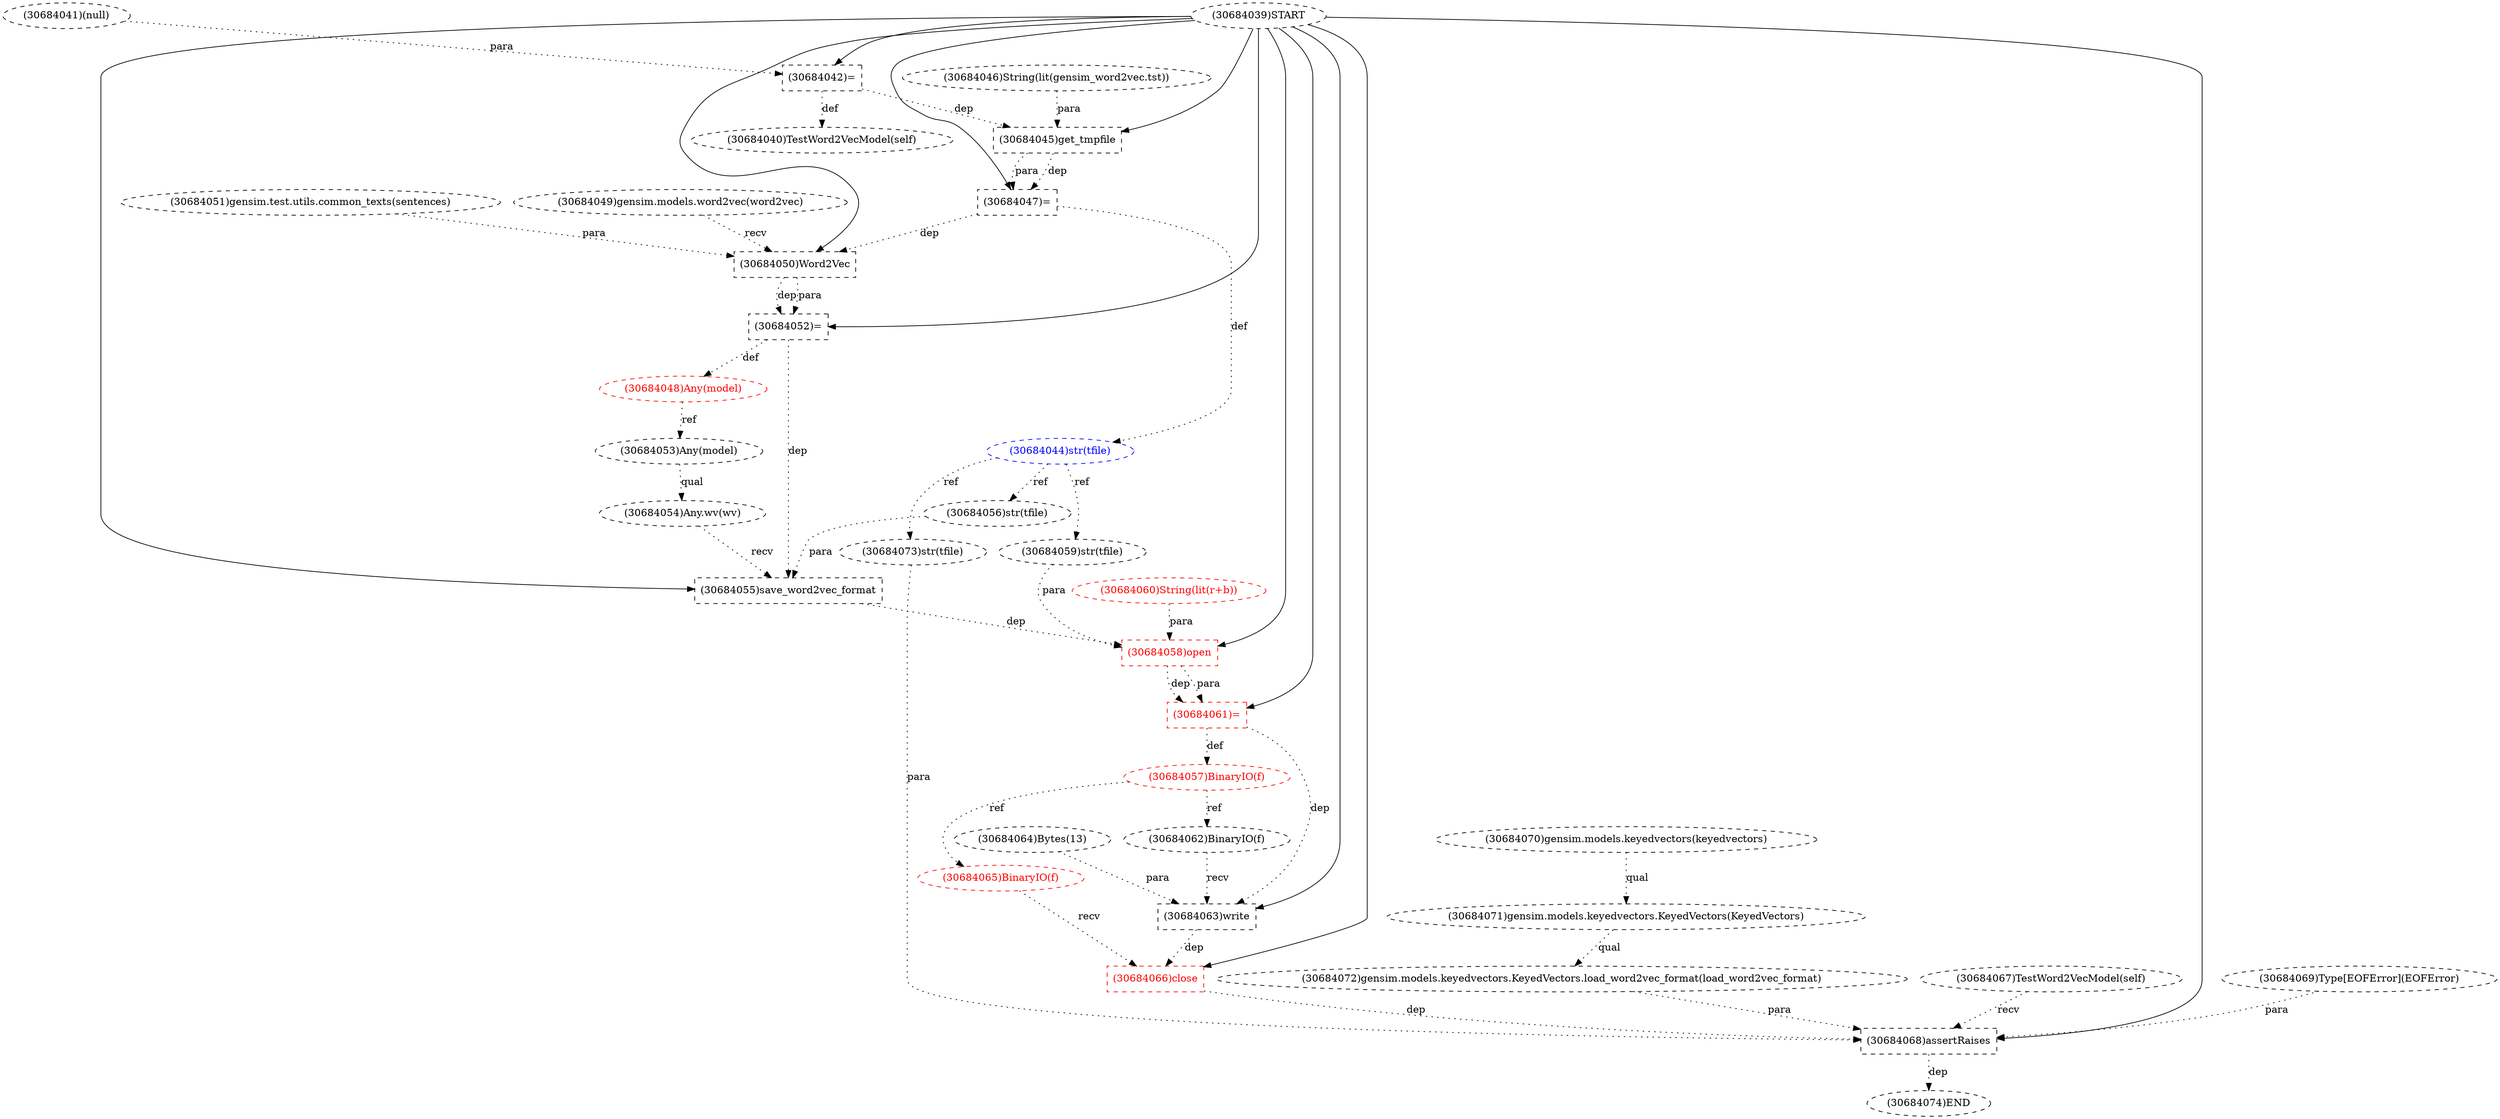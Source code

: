 digraph G {
1 [label="(30684073)str(tfile)" shape=ellipse style=dashed]
2 [label="(30684059)str(tfile)" shape=ellipse style=dashed]
3 [label="(30684040)TestWord2VecModel(self)" shape=ellipse style=dashed]
4 [label="(30684050)Word2Vec" shape=box style=dashed]
5 [label="(30684054)Any.wv(wv)" shape=ellipse style=dashed]
6 [label="(30684058)open" shape=box style=dashed color=red fontcolor=red]
7 [label="(30684044)str(tfile)" shape=ellipse style=dashed color=blue fontcolor=blue]
8 [label="(30684053)Any(model)" shape=ellipse style=dashed]
9 [label="(30684048)Any(model)" shape=ellipse style=dashed color=red fontcolor=red]
10 [label="(30684066)close" shape=box style=dashed color=red fontcolor=red]
11 [label="(30684072)gensim.models.keyedvectors.KeyedVectors.load_word2vec_format(load_word2vec_format)" shape=ellipse style=dashed]
12 [label="(30684056)str(tfile)" shape=ellipse style=dashed]
13 [label="(30684045)get_tmpfile" shape=box style=dashed]
14 [label="(30684052)=" shape=box style=dashed]
15 [label="(30684067)TestWord2VecModel(self)" shape=ellipse style=dashed]
16 [label="(30684071)gensim.models.keyedvectors.KeyedVectors(KeyedVectors)" shape=ellipse style=dashed]
17 [label="(30684047)=" shape=box style=dashed]
18 [label="(30684055)save_word2vec_format" shape=box style=dashed]
19 [label="(30684057)BinaryIO(f)" shape=ellipse style=dashed color=red fontcolor=red]
20 [label="(30684064)Bytes(13)" shape=ellipse style=dashed]
21 [label="(30684049)gensim.models.word2vec(word2vec)" shape=ellipse style=dashed]
22 [label="(30684065)BinaryIO(f)" shape=ellipse style=dashed color=red fontcolor=red]
23 [label="(30684039)START" style=dashed]
24 [label="(30684041)(null)" shape=ellipse style=dashed]
25 [label="(30684046)String(lit(gensim_word2vec.tst))" shape=ellipse style=dashed]
26 [label="(30684070)gensim.models.keyedvectors(keyedvectors)" shape=ellipse style=dashed]
27 [label="(30684042)=" shape=box style=dashed]
28 [label="(30684062)BinaryIO(f)" shape=ellipse style=dashed]
29 [label="(30684069)Type[EOFError](EOFError)" shape=ellipse style=dashed]
30 [label="(30684074)END" style=dashed]
31 [label="(30684063)write" shape=box style=dashed]
32 [label="(30684060)String(lit(r+b))" shape=ellipse style=dashed color=red fontcolor=red]
33 [label="(30684068)assertRaises" shape=box style=dashed]
34 [label="(30684051)gensim.test.utils.common_texts(sentences)" shape=ellipse style=dashed]
35 [label="(30684061)=" shape=box style=dashed color=red fontcolor=red]
7 -> 1 [label="ref" style=dotted];
7 -> 2 [label="ref" style=dotted];
27 -> 3 [label="def" style=dotted];
23 -> 4 [label="" style=solid];
21 -> 4 [label="recv" style=dotted];
34 -> 4 [label="para" style=dotted];
17 -> 4 [label="dep" style=dotted];
8 -> 5 [label="qual" style=dotted];
23 -> 6 [label="" style=solid];
2 -> 6 [label="para" style=dotted];
32 -> 6 [label="para" style=dotted];
18 -> 6 [label="dep" style=dotted];
17 -> 7 [label="def" style=dotted];
9 -> 8 [label="ref" style=dotted];
14 -> 9 [label="def" style=dotted];
23 -> 10 [label="" style=solid];
22 -> 10 [label="recv" style=dotted];
31 -> 10 [label="dep" style=dotted];
16 -> 11 [label="qual" style=dotted];
7 -> 12 [label="ref" style=dotted];
23 -> 13 [label="" style=solid];
25 -> 13 [label="para" style=dotted];
27 -> 13 [label="dep" style=dotted];
23 -> 14 [label="" style=solid];
4 -> 14 [label="dep" style=dotted];
4 -> 14 [label="para" style=dotted];
26 -> 16 [label="qual" style=dotted];
23 -> 17 [label="" style=solid];
13 -> 17 [label="dep" style=dotted];
13 -> 17 [label="para" style=dotted];
23 -> 18 [label="" style=solid];
5 -> 18 [label="recv" style=dotted];
12 -> 18 [label="para" style=dotted];
14 -> 18 [label="dep" style=dotted];
35 -> 19 [label="def" style=dotted];
19 -> 22 [label="ref" style=dotted];
23 -> 27 [label="" style=solid];
24 -> 27 [label="para" style=dotted];
19 -> 28 [label="ref" style=dotted];
33 -> 30 [label="dep" style=dotted];
23 -> 31 [label="" style=solid];
28 -> 31 [label="recv" style=dotted];
20 -> 31 [label="para" style=dotted];
35 -> 31 [label="dep" style=dotted];
23 -> 33 [label="" style=solid];
15 -> 33 [label="recv" style=dotted];
29 -> 33 [label="para" style=dotted];
11 -> 33 [label="para" style=dotted];
1 -> 33 [label="para" style=dotted];
10 -> 33 [label="dep" style=dotted];
23 -> 35 [label="" style=solid];
6 -> 35 [label="dep" style=dotted];
6 -> 35 [label="para" style=dotted];
}